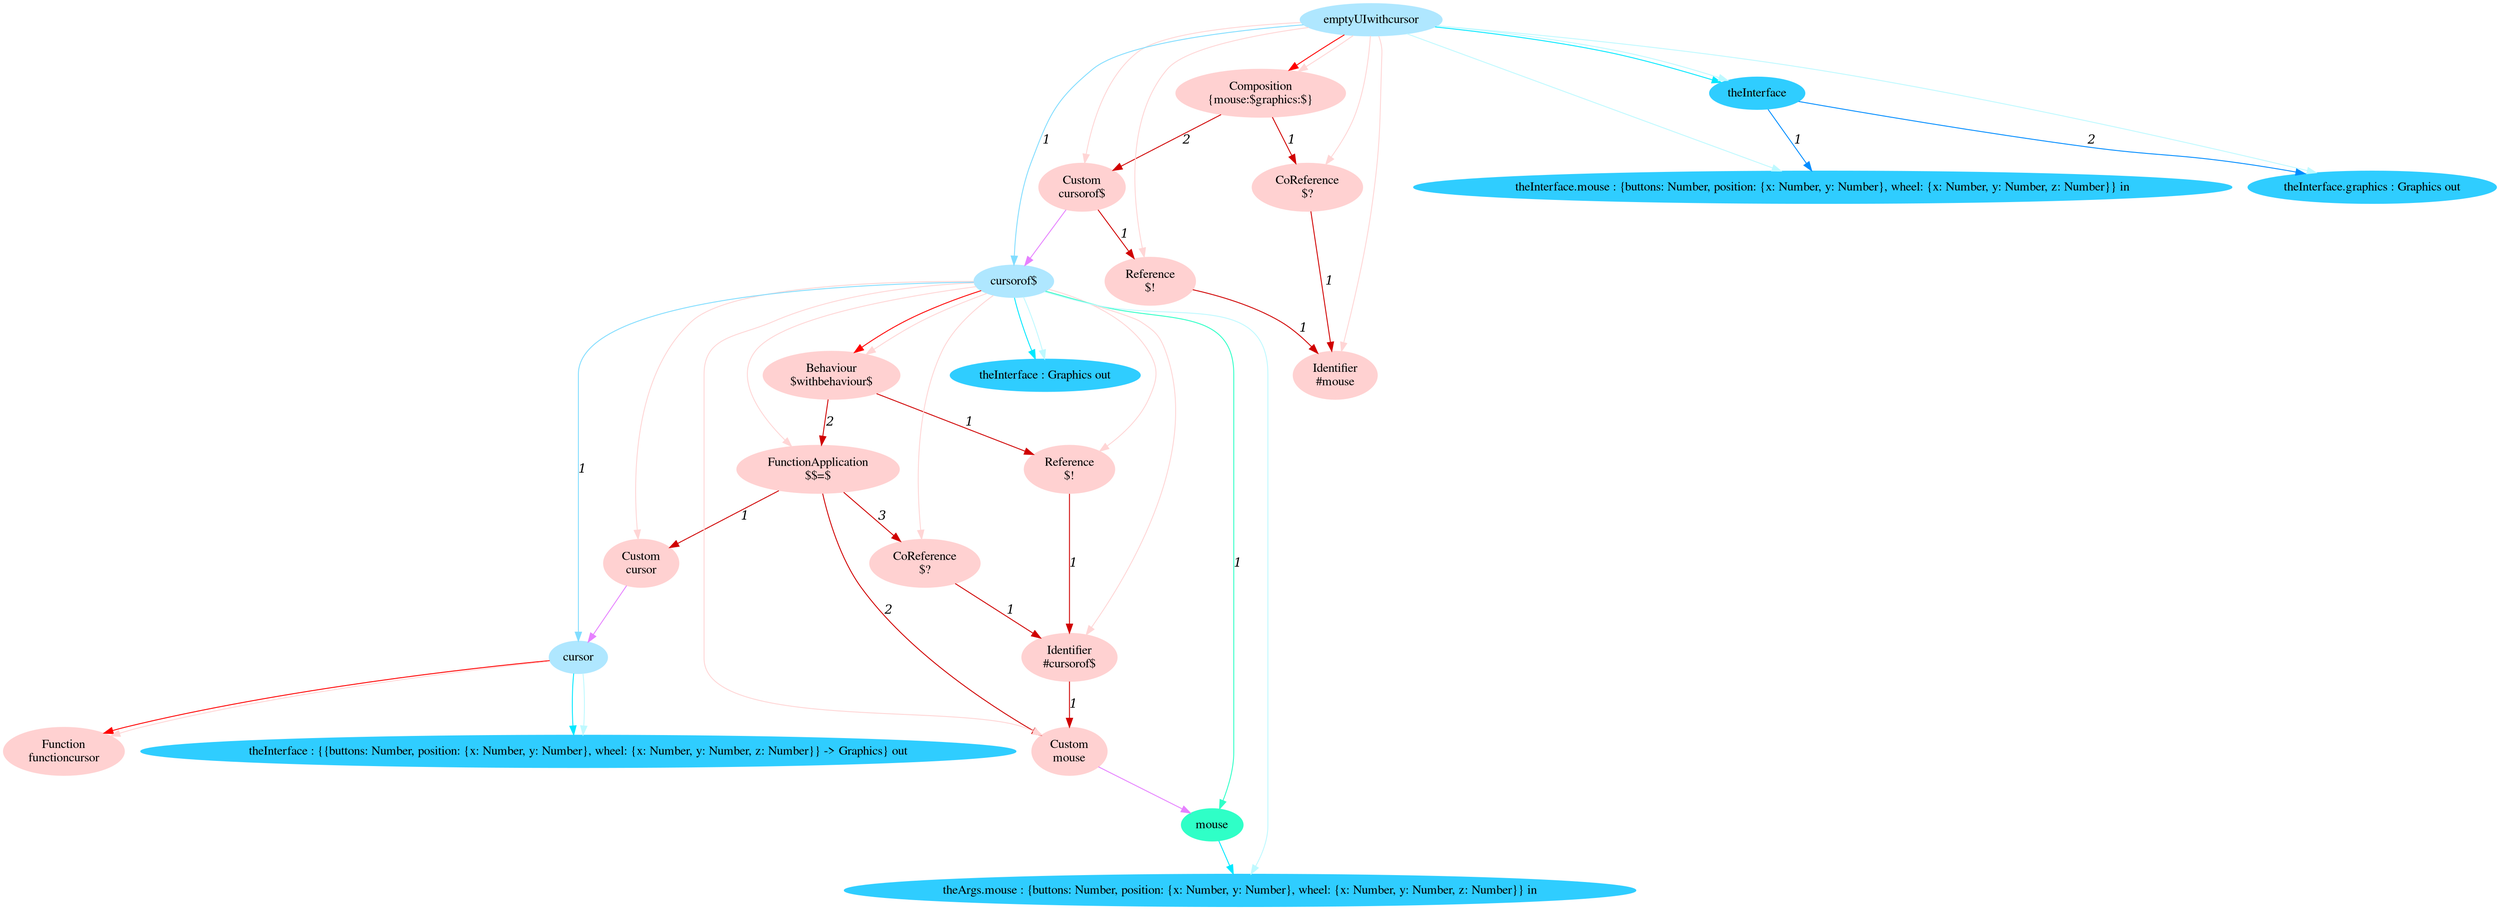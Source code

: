 digraph g{node_16709 [shape="ellipse", style="filled", color="#ffd1d1", fontname="Times", label="Function
functioncursor" ]
node_16712 [shape="ellipse", style="filled", color="#ffd1d1", fontname="Times", label="Custom
mouse" ]
node_16717 [shape="ellipse", style="filled", color="#ffd1d1", fontname="Times", label="Identifier
#cursorof$" ]
node_16722 [shape="ellipse", style="filled", color="#ffd1d1", fontname="Times", label="Reference
$!" ]
node_16726 [shape="ellipse", style="filled", color="#ffd1d1", fontname="Times", label="Custom
cursor" ]
node_16729 [shape="ellipse", style="filled", color="#ffd1d1", fontname="Times", label="CoReference
$?" ]
node_16733 [shape="ellipse", style="filled", color="#ffd1d1", fontname="Times", label="FunctionApplication
$$=$" ]
node_16739 [shape="ellipse", style="filled", color="#ffd1d1", fontname="Times", label="Behaviour
$withbehaviour$" ]
node_16744 [shape="ellipse", style="filled", color="#ffd1d1", fontname="Times", label="Identifier
#mouse" ]
node_16748 [shape="ellipse", style="filled", color="#ffd1d1", fontname="Times", label="CoReference
$?" ]
node_16752 [shape="ellipse", style="filled", color="#ffd1d1", fontname="Times", label="Reference
$!" ]
node_16756 [shape="ellipse", style="filled", color="#ffd1d1", fontname="Times", label="Custom
cursorof$" ]
node_16760 [shape="ellipse", style="filled", color="#ffd1d1", fontname="Times", label="Composition
{mouse:$graphics:$}" ]
node_16633 [shape="ellipse", style="filled", color="#afe7ff", fontname="Times", label="emptyUIwithcursor" ]
node_16634 [shape="ellipse", style="filled", color="#afe7ff", fontname="Times", label="cursorof$" ]
node_16635 [shape="ellipse", style="filled", color="#afe7ff", fontname="Times", label="cursor" ]
node_16643 [shape="ellipse", style="filled", color="#2fffc7", fontname="Times", label="mouse" ]
node_16636 [shape="ellipse", style="filled", color="#2fcdff", fontname="Times", label="theInterface : {{buttons: Number, position: {x: Number, y: Number}, wheel: {x: Number, y: Number, z: Number}} -> Graphics} out" ]
node_16644 [shape="ellipse", style="filled", color="#2fcdff", fontname="Times", label="theArgs.mouse : {buttons: Number, position: {x: Number, y: Number}, wheel: {x: Number, y: Number, z: Number}} in" ]
node_16648 [shape="ellipse", style="filled", color="#2fcdff", fontname="Times", label="theInterface : Graphics out" ]
node_16682 [shape="ellipse", style="filled", color="#2fcdff", fontname="Times", label="theInterface" ]
node_16683 [shape="ellipse", style="filled", color="#2fcdff", fontname="Times", label="theInterface.mouse : {buttons: Number, position: {x: Number, y: Number}, wheel: {x: Number, y: Number, z: Number}} in" ]
node_16685 [shape="ellipse", style="filled", color="#2fcdff", fontname="Times", label="theInterface.graphics : Graphics out" ]
node_16717 -> node_16712 [dir=forward, arrowHead=normal, fontname="Times-Italic", arrowsize=1, color="#d00000", label="1",  headlabel="", taillabel="" ]
node_16722 -> node_16717 [dir=forward, arrowHead=normal, fontname="Times-Italic", arrowsize=1, color="#d00000", label="1",  headlabel="", taillabel="" ]
node_16729 -> node_16717 [dir=forward, arrowHead=normal, fontname="Times-Italic", arrowsize=1, color="#d00000", label="1",  headlabel="", taillabel="" ]
node_16733 -> node_16712 [dir=forward, arrowHead=normal, fontname="Times-Italic", arrowsize=1, color="#d00000", label="2",  headlabel="", taillabel="" ]
node_16733 -> node_16726 [dir=forward, arrowHead=normal, fontname="Times-Italic", arrowsize=1, color="#d00000", label="1",  headlabel="", taillabel="" ]
node_16733 -> node_16729 [dir=forward, arrowHead=normal, fontname="Times-Italic", arrowsize=1, color="#d00000", label="3",  headlabel="", taillabel="" ]
node_16739 -> node_16722 [dir=forward, arrowHead=normal, fontname="Times-Italic", arrowsize=1, color="#d00000", label="1",  headlabel="", taillabel="" ]
node_16739 -> node_16733 [dir=forward, arrowHead=normal, fontname="Times-Italic", arrowsize=1, color="#d00000", label="2",  headlabel="", taillabel="" ]
node_16748 -> node_16744 [dir=forward, arrowHead=normal, fontname="Times-Italic", arrowsize=1, color="#d00000", label="1",  headlabel="", taillabel="" ]
node_16752 -> node_16744 [dir=forward, arrowHead=normal, fontname="Times-Italic", arrowsize=1, color="#d00000", label="1",  headlabel="", taillabel="" ]
node_16756 -> node_16752 [dir=forward, arrowHead=normal, fontname="Times-Italic", arrowsize=1, color="#d00000", label="1",  headlabel="", taillabel="" ]
node_16760 -> node_16748 [dir=forward, arrowHead=normal, fontname="Times-Italic", arrowsize=1, color="#d00000", label="1",  headlabel="", taillabel="" ]
node_16760 -> node_16756 [dir=forward, arrowHead=normal, fontname="Times-Italic", arrowsize=1, color="#d00000", label="2",  headlabel="", taillabel="" ]
node_16635 -> node_16709 [dir=forward, arrowHead=normal, fontname="Times-Italic", arrowsize=1, color="#ff0000", label="",  headlabel="", taillabel="" ]
node_16634 -> node_16739 [dir=forward, arrowHead=normal, fontname="Times-Italic", arrowsize=1, color="#ff0000", label="",  headlabel="", taillabel="" ]
node_16633 -> node_16760 [dir=forward, arrowHead=normal, fontname="Times-Italic", arrowsize=1, color="#ff0000", label="",  headlabel="", taillabel="" ]
node_16635 -> node_16709 [dir=forward, arrowHead=normal, fontname="Times-Italic", arrowsize=1, color="#ffd5d5", label="",  headlabel="", taillabel="" ]
node_16634 -> node_16712 [dir=forward, arrowHead=normal, fontname="Times-Italic", arrowsize=1, color="#ffd5d5", label="",  headlabel="", taillabel="" ]
node_16634 -> node_16717 [dir=forward, arrowHead=normal, fontname="Times-Italic", arrowsize=1, color="#ffd5d5", label="",  headlabel="", taillabel="" ]
node_16634 -> node_16722 [dir=forward, arrowHead=normal, fontname="Times-Italic", arrowsize=1, color="#ffd5d5", label="",  headlabel="", taillabel="" ]
node_16634 -> node_16726 [dir=forward, arrowHead=normal, fontname="Times-Italic", arrowsize=1, color="#ffd5d5", label="",  headlabel="", taillabel="" ]
node_16634 -> node_16729 [dir=forward, arrowHead=normal, fontname="Times-Italic", arrowsize=1, color="#ffd5d5", label="",  headlabel="", taillabel="" ]
node_16634 -> node_16733 [dir=forward, arrowHead=normal, fontname="Times-Italic", arrowsize=1, color="#ffd5d5", label="",  headlabel="", taillabel="" ]
node_16634 -> node_16739 [dir=forward, arrowHead=normal, fontname="Times-Italic", arrowsize=1, color="#ffd5d5", label="",  headlabel="", taillabel="" ]
node_16633 -> node_16744 [dir=forward, arrowHead=normal, fontname="Times-Italic", arrowsize=1, color="#ffd5d5", label="",  headlabel="", taillabel="" ]
node_16633 -> node_16748 [dir=forward, arrowHead=normal, fontname="Times-Italic", arrowsize=1, color="#ffd5d5", label="",  headlabel="", taillabel="" ]
node_16633 -> node_16752 [dir=forward, arrowHead=normal, fontname="Times-Italic", arrowsize=1, color="#ffd5d5", label="",  headlabel="", taillabel="" ]
node_16633 -> node_16756 [dir=forward, arrowHead=normal, fontname="Times-Italic", arrowsize=1, color="#ffd5d5", label="",  headlabel="", taillabel="" ]
node_16633 -> node_16760 [dir=forward, arrowHead=normal, fontname="Times-Italic", arrowsize=1, color="#ffd5d5", label="",  headlabel="", taillabel="" ]
node_16634 -> node_16643 [dir=forward, arrowHead=normal, fontname="Times-Italic", arrowsize=1, color="#2fffc7", label="1",  headlabel="", taillabel="" ]
node_16643 -> node_16644 [dir=forward, arrowHead=normal, fontname="Times-Italic", arrowsize=1, color="#00e8ff", label="",  headlabel="", taillabel="" ]
node_16635 -> node_16636 [dir=forward, arrowHead=normal, fontname="Times-Italic", arrowsize=1, color="#00e8ff", label="",  headlabel="", taillabel="" ]
node_16634 -> node_16648 [dir=forward, arrowHead=normal, fontname="Times-Italic", arrowsize=1, color="#00e8ff", label="",  headlabel="", taillabel="" ]
node_16633 -> node_16682 [dir=forward, arrowHead=normal, fontname="Times-Italic", arrowsize=1, color="#00e8ff", label="",  headlabel="", taillabel="" ]
node_16635 -> node_16636 [dir=forward, arrowHead=normal, fontname="Times-Italic", arrowsize=1, color="#bef9ff", label="",  headlabel="", taillabel="" ]
node_16634 -> node_16644 [dir=forward, arrowHead=normal, fontname="Times-Italic", arrowsize=1, color="#bef9ff", label="",  headlabel="", taillabel="" ]
node_16634 -> node_16648 [dir=forward, arrowHead=normal, fontname="Times-Italic", arrowsize=1, color="#bef9ff", label="",  headlabel="", taillabel="" ]
node_16633 -> node_16683 [dir=forward, arrowHead=normal, fontname="Times-Italic", arrowsize=1, color="#bef9ff", label="",  headlabel="", taillabel="" ]
node_16633 -> node_16685 [dir=forward, arrowHead=normal, fontname="Times-Italic", arrowsize=1, color="#bef9ff", label="",  headlabel="", taillabel="" ]
node_16633 -> node_16682 [dir=forward, arrowHead=normal, fontname="Times-Italic", arrowsize=1, color="#bef9ff", label="",  headlabel="", taillabel="" ]
node_16682 -> node_16683 [dir=forward, arrowHead=normal, fontname="Times-Italic", arrowsize=1, color="#008cff", label="1",  headlabel="", taillabel="" ]
node_16682 -> node_16685 [dir=forward, arrowHead=normal, fontname="Times-Italic", arrowsize=1, color="#008cff", label="2",  headlabel="", taillabel="" ]
node_16634 -> node_16635 [dir=forward, arrowHead=normal, fontname="Times-Italic", arrowsize=1, color="#81ddff", label="1",  headlabel="", taillabel="" ]
node_16633 -> node_16634 [dir=forward, arrowHead=normal, fontname="Times-Italic", arrowsize=1, color="#81ddff", label="1",  headlabel="", taillabel="" ]
node_16712 -> node_16643 [dir=forward, arrowHead=normal, fontname="Times-Italic", arrowsize=1, color="#e681ff", label="",  headlabel="", taillabel="" ]
node_16726 -> node_16635 [dir=forward, arrowHead=normal, fontname="Times-Italic", arrowsize=1, color="#e681ff", label="",  headlabel="", taillabel="" ]
node_16756 -> node_16634 [dir=forward, arrowHead=normal, fontname="Times-Italic", arrowsize=1, color="#e681ff", label="",  headlabel="", taillabel="" ]
}